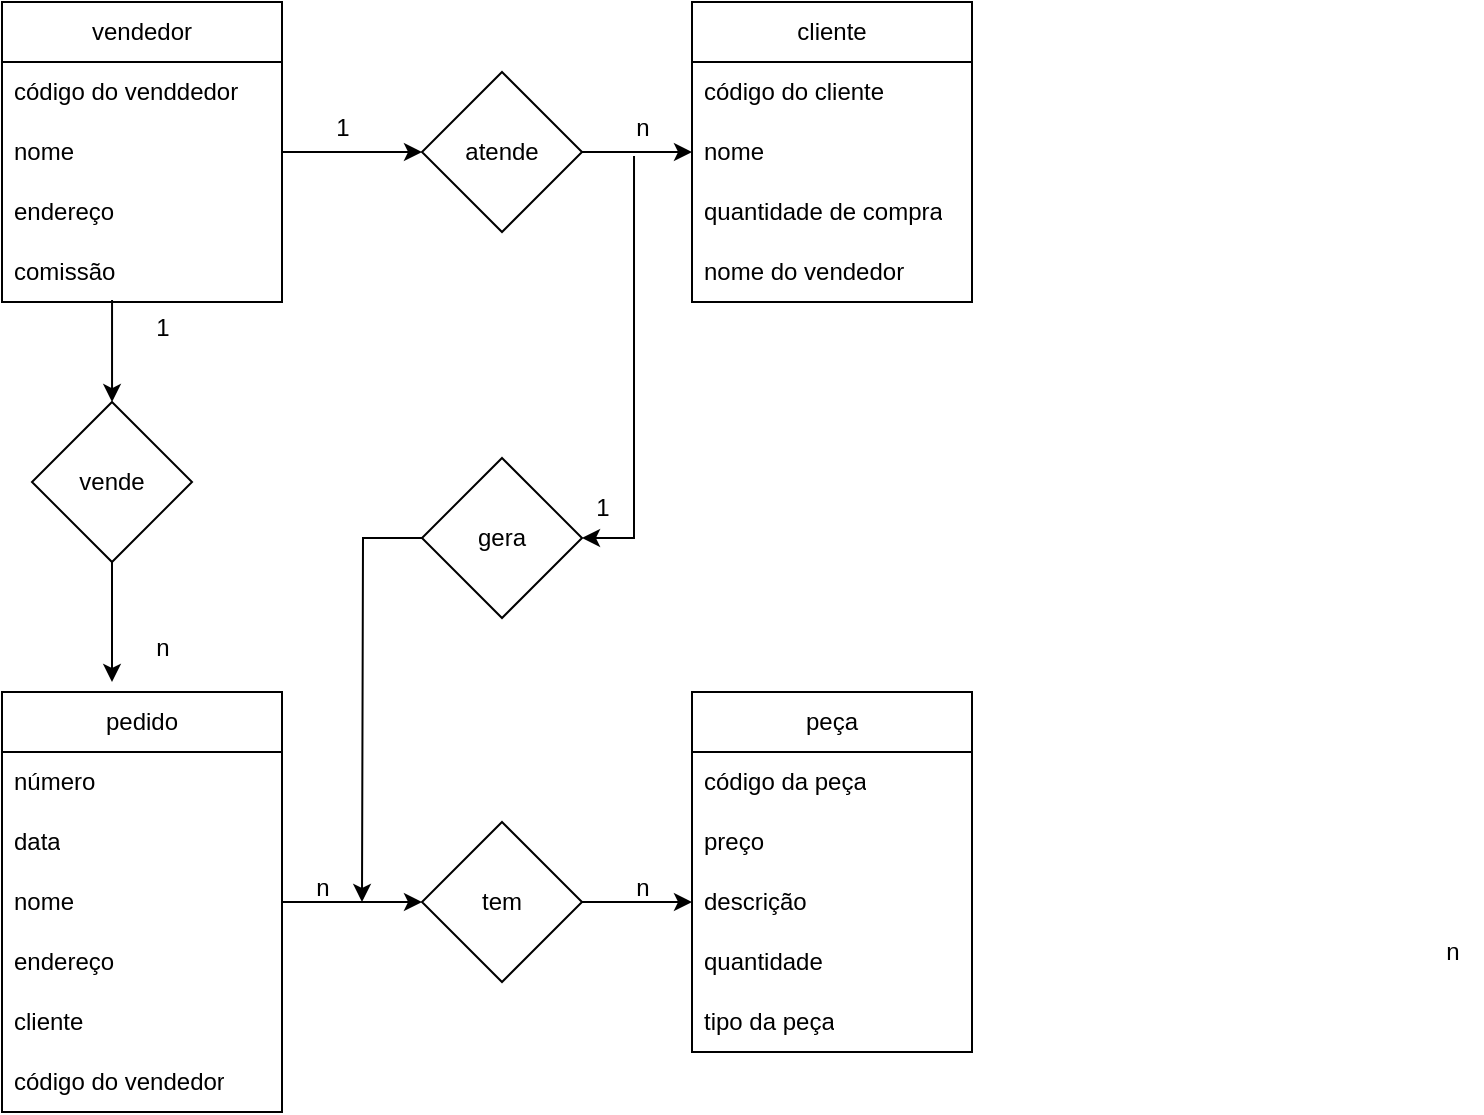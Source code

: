 <mxfile version="21.8.0" type="github">
  <diagram id="R2lEEEUBdFMjLlhIrx00" name="Page-1">
    <mxGraphModel dx="654" dy="662" grid="1" gridSize="10" guides="1" tooltips="1" connect="1" arrows="1" fold="1" page="1" pageScale="1" pageWidth="850" pageHeight="1100" math="0" shadow="0" extFonts="Permanent Marker^https://fonts.googleapis.com/css?family=Permanent+Marker">
      <root>
        <mxCell id="0" />
        <mxCell id="1" parent="0" />
        <mxCell id="RUYYlVmlGUUOJcMJY9lp-8" value="" style="edgeStyle=orthogonalEdgeStyle;rounded=0;orthogonalLoop=1;jettySize=auto;html=1;" edge="1" parent="1" source="RUYYlVmlGUUOJcMJY9lp-2" target="RUYYlVmlGUUOJcMJY9lp-7">
          <mxGeometry relative="1" as="geometry" />
        </mxCell>
        <mxCell id="RUYYlVmlGUUOJcMJY9lp-19" value="" style="edgeStyle=orthogonalEdgeStyle;rounded=0;orthogonalLoop=1;jettySize=auto;html=1;exitX=0.393;exitY=0.967;exitDx=0;exitDy=0;exitPerimeter=0;" edge="1" parent="1" source="RUYYlVmlGUUOJcMJY9lp-6" target="RUYYlVmlGUUOJcMJY9lp-18">
          <mxGeometry relative="1" as="geometry" />
        </mxCell>
        <mxCell id="RUYYlVmlGUUOJcMJY9lp-2" value="vendedor" style="swimlane;fontStyle=0;childLayout=stackLayout;horizontal=1;startSize=30;horizontalStack=0;resizeParent=1;resizeParentMax=0;resizeLast=0;collapsible=1;marginBottom=0;whiteSpace=wrap;html=1;" vertex="1" parent="1">
          <mxGeometry x="80" y="100" width="140" height="150" as="geometry" />
        </mxCell>
        <mxCell id="RUYYlVmlGUUOJcMJY9lp-3" value="código do venddedor" style="text;strokeColor=none;fillColor=none;align=left;verticalAlign=middle;spacingLeft=4;spacingRight=4;overflow=hidden;points=[[0,0.5],[1,0.5]];portConstraint=eastwest;rotatable=0;whiteSpace=wrap;html=1;" vertex="1" parent="RUYYlVmlGUUOJcMJY9lp-2">
          <mxGeometry y="30" width="140" height="30" as="geometry" />
        </mxCell>
        <mxCell id="RUYYlVmlGUUOJcMJY9lp-4" value="nome" style="text;strokeColor=none;fillColor=none;align=left;verticalAlign=middle;spacingLeft=4;spacingRight=4;overflow=hidden;points=[[0,0.5],[1,0.5]];portConstraint=eastwest;rotatable=0;whiteSpace=wrap;html=1;" vertex="1" parent="RUYYlVmlGUUOJcMJY9lp-2">
          <mxGeometry y="60" width="140" height="30" as="geometry" />
        </mxCell>
        <mxCell id="RUYYlVmlGUUOJcMJY9lp-5" value="endereço" style="text;strokeColor=none;fillColor=none;align=left;verticalAlign=middle;spacingLeft=4;spacingRight=4;overflow=hidden;points=[[0,0.5],[1,0.5]];portConstraint=eastwest;rotatable=0;whiteSpace=wrap;html=1;" vertex="1" parent="RUYYlVmlGUUOJcMJY9lp-2">
          <mxGeometry y="90" width="140" height="30" as="geometry" />
        </mxCell>
        <mxCell id="RUYYlVmlGUUOJcMJY9lp-6" value="comissão" style="text;strokeColor=none;fillColor=none;align=left;verticalAlign=middle;spacingLeft=4;spacingRight=4;overflow=hidden;points=[[0,0.5],[1,0.5]];portConstraint=eastwest;rotatable=0;whiteSpace=wrap;html=1;" vertex="1" parent="RUYYlVmlGUUOJcMJY9lp-2">
          <mxGeometry y="120" width="140" height="30" as="geometry" />
        </mxCell>
        <mxCell id="RUYYlVmlGUUOJcMJY9lp-13" value="" style="edgeStyle=orthogonalEdgeStyle;rounded=0;orthogonalLoop=1;jettySize=auto;html=1;entryX=0;entryY=0.5;entryDx=0;entryDy=0;" edge="1" parent="1" source="RUYYlVmlGUUOJcMJY9lp-7" target="RUYYlVmlGUUOJcMJY9lp-11">
          <mxGeometry relative="1" as="geometry" />
        </mxCell>
        <mxCell id="RUYYlVmlGUUOJcMJY9lp-7" value="atende" style="rhombus;whiteSpace=wrap;html=1;fontStyle=0;startSize=30;" vertex="1" parent="1">
          <mxGeometry x="290" y="135" width="80" height="80" as="geometry" />
        </mxCell>
        <mxCell id="RUYYlVmlGUUOJcMJY9lp-9" value="cliente" style="swimlane;fontStyle=0;childLayout=stackLayout;horizontal=1;startSize=30;horizontalStack=0;resizeParent=1;resizeParentMax=0;resizeLast=0;collapsible=1;marginBottom=0;whiteSpace=wrap;html=1;" vertex="1" parent="1">
          <mxGeometry x="425" y="100" width="140" height="150" as="geometry" />
        </mxCell>
        <mxCell id="RUYYlVmlGUUOJcMJY9lp-10" value="código do cliente" style="text;strokeColor=none;fillColor=none;align=left;verticalAlign=middle;spacingLeft=4;spacingRight=4;overflow=hidden;points=[[0,0.5],[1,0.5]];portConstraint=eastwest;rotatable=0;whiteSpace=wrap;html=1;" vertex="1" parent="RUYYlVmlGUUOJcMJY9lp-9">
          <mxGeometry y="30" width="140" height="30" as="geometry" />
        </mxCell>
        <mxCell id="RUYYlVmlGUUOJcMJY9lp-11" value="nome" style="text;strokeColor=none;fillColor=none;align=left;verticalAlign=middle;spacingLeft=4;spacingRight=4;overflow=hidden;points=[[0,0.5],[1,0.5]];portConstraint=eastwest;rotatable=0;whiteSpace=wrap;html=1;" vertex="1" parent="RUYYlVmlGUUOJcMJY9lp-9">
          <mxGeometry y="60" width="140" height="30" as="geometry" />
        </mxCell>
        <mxCell id="RUYYlVmlGUUOJcMJY9lp-12" value="&lt;div&gt;quantidade de compra&lt;/div&gt;" style="text;strokeColor=none;fillColor=none;align=left;verticalAlign=middle;spacingLeft=4;spacingRight=4;overflow=hidden;points=[[0,0.5],[1,0.5]];portConstraint=eastwest;rotatable=0;whiteSpace=wrap;html=1;" vertex="1" parent="RUYYlVmlGUUOJcMJY9lp-9">
          <mxGeometry y="90" width="140" height="30" as="geometry" />
        </mxCell>
        <mxCell id="RUYYlVmlGUUOJcMJY9lp-14" value="nome do vendedor" style="text;strokeColor=none;fillColor=none;align=left;verticalAlign=middle;spacingLeft=4;spacingRight=4;overflow=hidden;points=[[0,0.5],[1,0.5]];portConstraint=eastwest;rotatable=0;whiteSpace=wrap;html=1;" vertex="1" parent="RUYYlVmlGUUOJcMJY9lp-9">
          <mxGeometry y="120" width="140" height="30" as="geometry" />
        </mxCell>
        <mxCell id="RUYYlVmlGUUOJcMJY9lp-15" value="1" style="text;html=1;align=center;verticalAlign=middle;resizable=0;points=[];autosize=1;strokeColor=none;fillColor=none;" vertex="1" parent="1">
          <mxGeometry x="235" y="148" width="30" height="30" as="geometry" />
        </mxCell>
        <mxCell id="RUYYlVmlGUUOJcMJY9lp-16" value="n" style="text;html=1;align=center;verticalAlign=middle;resizable=0;points=[];autosize=1;strokeColor=none;fillColor=none;" vertex="1" parent="1">
          <mxGeometry x="790" y="560" width="30" height="30" as="geometry" />
        </mxCell>
        <mxCell id="RUYYlVmlGUUOJcMJY9lp-43" value="" style="edgeStyle=orthogonalEdgeStyle;rounded=0;orthogonalLoop=1;jettySize=auto;html=1;entryX=1;entryY=0.5;entryDx=0;entryDy=0;exitX=0.367;exitY=0.967;exitDx=0;exitDy=0;exitPerimeter=0;" edge="1" parent="1" source="RUYYlVmlGUUOJcMJY9lp-17" target="RUYYlVmlGUUOJcMJY9lp-39">
          <mxGeometry relative="1" as="geometry" />
        </mxCell>
        <mxCell id="RUYYlVmlGUUOJcMJY9lp-17" value="n" style="text;html=1;align=center;verticalAlign=middle;resizable=0;points=[];autosize=1;strokeColor=none;fillColor=none;" vertex="1" parent="1">
          <mxGeometry x="385" y="148" width="30" height="30" as="geometry" />
        </mxCell>
        <mxCell id="RUYYlVmlGUUOJcMJY9lp-24" value="" style="edgeStyle=orthogonalEdgeStyle;rounded=0;orthogonalLoop=1;jettySize=auto;html=1;" edge="1" parent="1" source="RUYYlVmlGUUOJcMJY9lp-18">
          <mxGeometry relative="1" as="geometry">
            <mxPoint x="135" y="440" as="targetPoint" />
          </mxGeometry>
        </mxCell>
        <mxCell id="RUYYlVmlGUUOJcMJY9lp-18" value="vende" style="rhombus;whiteSpace=wrap;html=1;fontStyle=0;startSize=30;" vertex="1" parent="1">
          <mxGeometry x="95" y="300" width="80" height="80" as="geometry" />
        </mxCell>
        <mxCell id="RUYYlVmlGUUOJcMJY9lp-31" value="" style="edgeStyle=orthogonalEdgeStyle;rounded=0;orthogonalLoop=1;jettySize=auto;html=1;" edge="1" parent="1" source="RUYYlVmlGUUOJcMJY9lp-20" target="RUYYlVmlGUUOJcMJY9lp-30">
          <mxGeometry relative="1" as="geometry" />
        </mxCell>
        <mxCell id="RUYYlVmlGUUOJcMJY9lp-20" value="pedido" style="swimlane;fontStyle=0;childLayout=stackLayout;horizontal=1;startSize=30;horizontalStack=0;resizeParent=1;resizeParentMax=0;resizeLast=0;collapsible=1;marginBottom=0;whiteSpace=wrap;html=1;" vertex="1" parent="1">
          <mxGeometry x="80" y="445" width="140" height="210" as="geometry" />
        </mxCell>
        <mxCell id="RUYYlVmlGUUOJcMJY9lp-21" value="&lt;div&gt;número&lt;/div&gt;" style="text;strokeColor=none;fillColor=none;align=left;verticalAlign=middle;spacingLeft=4;spacingRight=4;overflow=hidden;points=[[0,0.5],[1,0.5]];portConstraint=eastwest;rotatable=0;whiteSpace=wrap;html=1;" vertex="1" parent="RUYYlVmlGUUOJcMJY9lp-20">
          <mxGeometry y="30" width="140" height="30" as="geometry" />
        </mxCell>
        <mxCell id="RUYYlVmlGUUOJcMJY9lp-22" value="data" style="text;strokeColor=none;fillColor=none;align=left;verticalAlign=middle;spacingLeft=4;spacingRight=4;overflow=hidden;points=[[0,0.5],[1,0.5]];portConstraint=eastwest;rotatable=0;whiteSpace=wrap;html=1;" vertex="1" parent="RUYYlVmlGUUOJcMJY9lp-20">
          <mxGeometry y="60" width="140" height="30" as="geometry" />
        </mxCell>
        <mxCell id="RUYYlVmlGUUOJcMJY9lp-23" value="nome" style="text;strokeColor=none;fillColor=none;align=left;verticalAlign=middle;spacingLeft=4;spacingRight=4;overflow=hidden;points=[[0,0.5],[1,0.5]];portConstraint=eastwest;rotatable=0;whiteSpace=wrap;html=1;" vertex="1" parent="RUYYlVmlGUUOJcMJY9lp-20">
          <mxGeometry y="90" width="140" height="30" as="geometry" />
        </mxCell>
        <mxCell id="RUYYlVmlGUUOJcMJY9lp-25" value="endereço" style="text;strokeColor=none;fillColor=none;align=left;verticalAlign=middle;spacingLeft=4;spacingRight=4;overflow=hidden;points=[[0,0.5],[1,0.5]];portConstraint=eastwest;rotatable=0;whiteSpace=wrap;html=1;" vertex="1" parent="RUYYlVmlGUUOJcMJY9lp-20">
          <mxGeometry y="120" width="140" height="30" as="geometry" />
        </mxCell>
        <mxCell id="RUYYlVmlGUUOJcMJY9lp-26" value="cliente" style="text;strokeColor=none;fillColor=none;align=left;verticalAlign=middle;spacingLeft=4;spacingRight=4;overflow=hidden;points=[[0,0.5],[1,0.5]];portConstraint=eastwest;rotatable=0;whiteSpace=wrap;html=1;" vertex="1" parent="RUYYlVmlGUUOJcMJY9lp-20">
          <mxGeometry y="150" width="140" height="30" as="geometry" />
        </mxCell>
        <mxCell id="RUYYlVmlGUUOJcMJY9lp-27" value="código do vendedor" style="text;strokeColor=none;fillColor=none;align=left;verticalAlign=middle;spacingLeft=4;spacingRight=4;overflow=hidden;points=[[0,0.5],[1,0.5]];portConstraint=eastwest;rotatable=0;whiteSpace=wrap;html=1;" vertex="1" parent="RUYYlVmlGUUOJcMJY9lp-20">
          <mxGeometry y="180" width="140" height="30" as="geometry" />
        </mxCell>
        <mxCell id="RUYYlVmlGUUOJcMJY9lp-28" value="1" style="text;html=1;align=center;verticalAlign=middle;resizable=0;points=[];autosize=1;strokeColor=none;fillColor=none;" vertex="1" parent="1">
          <mxGeometry x="145" y="248" width="30" height="30" as="geometry" />
        </mxCell>
        <mxCell id="RUYYlVmlGUUOJcMJY9lp-29" value="n" style="text;html=1;align=center;verticalAlign=middle;resizable=0;points=[];autosize=1;strokeColor=none;fillColor=none;" vertex="1" parent="1">
          <mxGeometry x="145" y="408" width="30" height="30" as="geometry" />
        </mxCell>
        <mxCell id="RUYYlVmlGUUOJcMJY9lp-38" value="" style="edgeStyle=orthogonalEdgeStyle;rounded=0;orthogonalLoop=1;jettySize=auto;html=1;entryX=0;entryY=0.5;entryDx=0;entryDy=0;" edge="1" parent="1" source="RUYYlVmlGUUOJcMJY9lp-30" target="RUYYlVmlGUUOJcMJY9lp-35">
          <mxGeometry relative="1" as="geometry" />
        </mxCell>
        <mxCell id="RUYYlVmlGUUOJcMJY9lp-30" value="tem" style="rhombus;whiteSpace=wrap;html=1;fontStyle=0;startSize=30;" vertex="1" parent="1">
          <mxGeometry x="290" y="510" width="80" height="80" as="geometry" />
        </mxCell>
        <mxCell id="RUYYlVmlGUUOJcMJY9lp-32" value="peça" style="swimlane;fontStyle=0;childLayout=stackLayout;horizontal=1;startSize=30;horizontalStack=0;resizeParent=1;resizeParentMax=0;resizeLast=0;collapsible=1;marginBottom=0;whiteSpace=wrap;html=1;" vertex="1" parent="1">
          <mxGeometry x="425" y="445" width="140" height="180" as="geometry" />
        </mxCell>
        <mxCell id="RUYYlVmlGUUOJcMJY9lp-33" value="código da peça" style="text;strokeColor=none;fillColor=none;align=left;verticalAlign=middle;spacingLeft=4;spacingRight=4;overflow=hidden;points=[[0,0.5],[1,0.5]];portConstraint=eastwest;rotatable=0;whiteSpace=wrap;html=1;" vertex="1" parent="RUYYlVmlGUUOJcMJY9lp-32">
          <mxGeometry y="30" width="140" height="30" as="geometry" />
        </mxCell>
        <mxCell id="RUYYlVmlGUUOJcMJY9lp-34" value="preço" style="text;strokeColor=none;fillColor=none;align=left;verticalAlign=middle;spacingLeft=4;spacingRight=4;overflow=hidden;points=[[0,0.5],[1,0.5]];portConstraint=eastwest;rotatable=0;whiteSpace=wrap;html=1;" vertex="1" parent="RUYYlVmlGUUOJcMJY9lp-32">
          <mxGeometry y="60" width="140" height="30" as="geometry" />
        </mxCell>
        <mxCell id="RUYYlVmlGUUOJcMJY9lp-35" value="descrição" style="text;strokeColor=none;fillColor=none;align=left;verticalAlign=middle;spacingLeft=4;spacingRight=4;overflow=hidden;points=[[0,0.5],[1,0.5]];portConstraint=eastwest;rotatable=0;whiteSpace=wrap;html=1;" vertex="1" parent="RUYYlVmlGUUOJcMJY9lp-32">
          <mxGeometry y="90" width="140" height="30" as="geometry" />
        </mxCell>
        <mxCell id="RUYYlVmlGUUOJcMJY9lp-36" value="quantidade" style="text;strokeColor=none;fillColor=none;align=left;verticalAlign=middle;spacingLeft=4;spacingRight=4;overflow=hidden;points=[[0,0.5],[1,0.5]];portConstraint=eastwest;rotatable=0;whiteSpace=wrap;html=1;" vertex="1" parent="RUYYlVmlGUUOJcMJY9lp-32">
          <mxGeometry y="120" width="140" height="30" as="geometry" />
        </mxCell>
        <mxCell id="RUYYlVmlGUUOJcMJY9lp-37" value="tipo da peça" style="text;strokeColor=none;fillColor=none;align=left;verticalAlign=middle;spacingLeft=4;spacingRight=4;overflow=hidden;points=[[0,0.5],[1,0.5]];portConstraint=eastwest;rotatable=0;whiteSpace=wrap;html=1;" vertex="1" parent="RUYYlVmlGUUOJcMJY9lp-32">
          <mxGeometry y="150" width="140" height="30" as="geometry" />
        </mxCell>
        <mxCell id="RUYYlVmlGUUOJcMJY9lp-40" value="" style="edgeStyle=orthogonalEdgeStyle;rounded=0;orthogonalLoop=1;jettySize=auto;html=1;" edge="1" parent="1" source="RUYYlVmlGUUOJcMJY9lp-39">
          <mxGeometry relative="1" as="geometry">
            <mxPoint x="260" y="550" as="targetPoint" />
          </mxGeometry>
        </mxCell>
        <mxCell id="RUYYlVmlGUUOJcMJY9lp-39" value="gera" style="rhombus;whiteSpace=wrap;html=1;" vertex="1" parent="1">
          <mxGeometry x="290" y="328" width="80" height="80" as="geometry" />
        </mxCell>
        <mxCell id="RUYYlVmlGUUOJcMJY9lp-41" value="n" style="text;html=1;align=center;verticalAlign=middle;resizable=0;points=[];autosize=1;strokeColor=none;fillColor=none;" vertex="1" parent="1">
          <mxGeometry x="225" y="528" width="30" height="30" as="geometry" />
        </mxCell>
        <mxCell id="RUYYlVmlGUUOJcMJY9lp-42" value="n" style="text;html=1;align=center;verticalAlign=middle;resizable=0;points=[];autosize=1;strokeColor=none;fillColor=none;" vertex="1" parent="1">
          <mxGeometry x="385" y="528" width="30" height="30" as="geometry" />
        </mxCell>
        <mxCell id="RUYYlVmlGUUOJcMJY9lp-44" value="1" style="text;html=1;align=center;verticalAlign=middle;resizable=0;points=[];autosize=1;strokeColor=none;fillColor=none;" vertex="1" parent="1">
          <mxGeometry x="365" y="338" width="30" height="30" as="geometry" />
        </mxCell>
      </root>
    </mxGraphModel>
  </diagram>
</mxfile>
